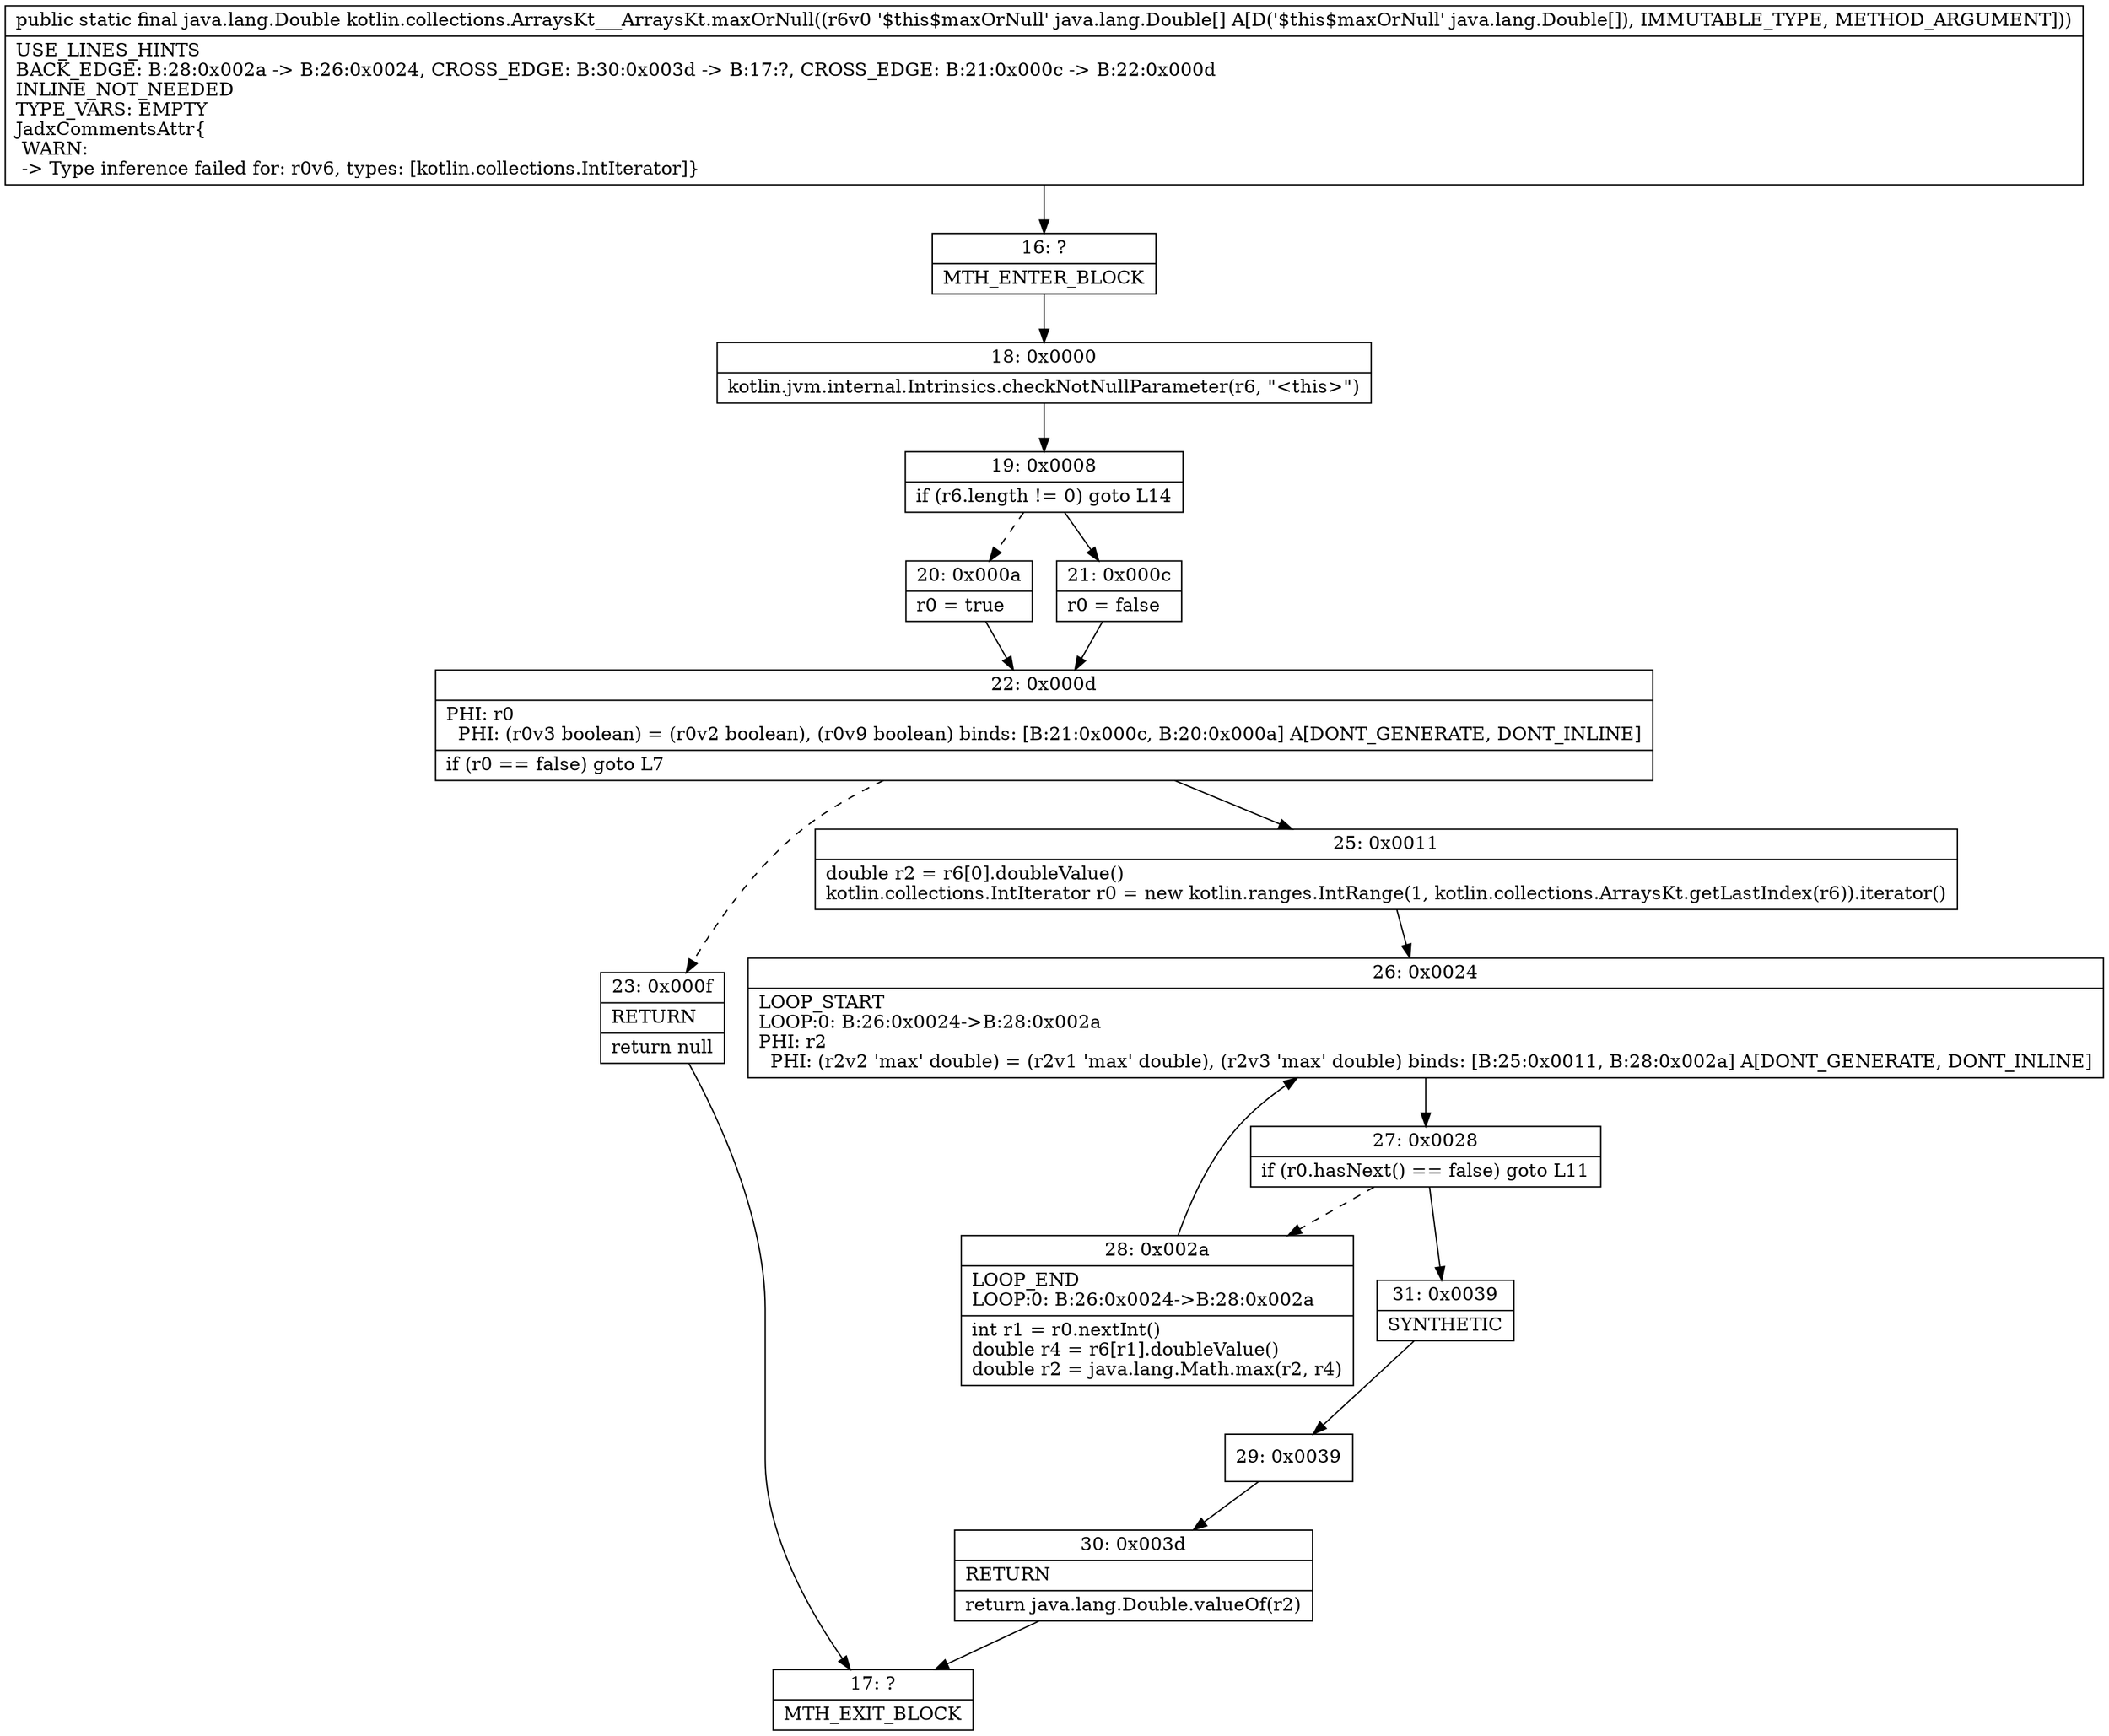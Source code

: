 digraph "CFG forkotlin.collections.ArraysKt___ArraysKt.maxOrNull([Ljava\/lang\/Double;)Ljava\/lang\/Double;" {
Node_16 [shape=record,label="{16\:\ ?|MTH_ENTER_BLOCK\l}"];
Node_18 [shape=record,label="{18\:\ 0x0000|kotlin.jvm.internal.Intrinsics.checkNotNullParameter(r6, \"\<this\>\")\l}"];
Node_19 [shape=record,label="{19\:\ 0x0008|if (r6.length != 0) goto L14\l}"];
Node_20 [shape=record,label="{20\:\ 0x000a|r0 = true\l}"];
Node_22 [shape=record,label="{22\:\ 0x000d|PHI: r0 \l  PHI: (r0v3 boolean) = (r0v2 boolean), (r0v9 boolean) binds: [B:21:0x000c, B:20:0x000a] A[DONT_GENERATE, DONT_INLINE]\l|if (r0 == false) goto L7\l}"];
Node_23 [shape=record,label="{23\:\ 0x000f|RETURN\l|return null\l}"];
Node_17 [shape=record,label="{17\:\ ?|MTH_EXIT_BLOCK\l}"];
Node_25 [shape=record,label="{25\:\ 0x0011|double r2 = r6[0].doubleValue()\lkotlin.collections.IntIterator r0 = new kotlin.ranges.IntRange(1, kotlin.collections.ArraysKt.getLastIndex(r6)).iterator()\l}"];
Node_26 [shape=record,label="{26\:\ 0x0024|LOOP_START\lLOOP:0: B:26:0x0024\-\>B:28:0x002a\lPHI: r2 \l  PHI: (r2v2 'max' double) = (r2v1 'max' double), (r2v3 'max' double) binds: [B:25:0x0011, B:28:0x002a] A[DONT_GENERATE, DONT_INLINE]\l}"];
Node_27 [shape=record,label="{27\:\ 0x0028|if (r0.hasNext() == false) goto L11\l}"];
Node_28 [shape=record,label="{28\:\ 0x002a|LOOP_END\lLOOP:0: B:26:0x0024\-\>B:28:0x002a\l|int r1 = r0.nextInt()\ldouble r4 = r6[r1].doubleValue()\ldouble r2 = java.lang.Math.max(r2, r4)\l}"];
Node_31 [shape=record,label="{31\:\ 0x0039|SYNTHETIC\l}"];
Node_29 [shape=record,label="{29\:\ 0x0039}"];
Node_30 [shape=record,label="{30\:\ 0x003d|RETURN\l|return java.lang.Double.valueOf(r2)\l}"];
Node_21 [shape=record,label="{21\:\ 0x000c|r0 = false\l}"];
MethodNode[shape=record,label="{public static final java.lang.Double kotlin.collections.ArraysKt___ArraysKt.maxOrNull((r6v0 '$this$maxOrNull' java.lang.Double[] A[D('$this$maxOrNull' java.lang.Double[]), IMMUTABLE_TYPE, METHOD_ARGUMENT]))  | USE_LINES_HINTS\lBACK_EDGE: B:28:0x002a \-\> B:26:0x0024, CROSS_EDGE: B:30:0x003d \-\> B:17:?, CROSS_EDGE: B:21:0x000c \-\> B:22:0x000d\lINLINE_NOT_NEEDED\lTYPE_VARS: EMPTY\lJadxCommentsAttr\{\l WARN: \l \-\> Type inference failed for: r0v6, types: [kotlin.collections.IntIterator]\}\l}"];
MethodNode -> Node_16;Node_16 -> Node_18;
Node_18 -> Node_19;
Node_19 -> Node_20[style=dashed];
Node_19 -> Node_21;
Node_20 -> Node_22;
Node_22 -> Node_23[style=dashed];
Node_22 -> Node_25;
Node_23 -> Node_17;
Node_25 -> Node_26;
Node_26 -> Node_27;
Node_27 -> Node_28[style=dashed];
Node_27 -> Node_31;
Node_28 -> Node_26;
Node_31 -> Node_29;
Node_29 -> Node_30;
Node_30 -> Node_17;
Node_21 -> Node_22;
}

